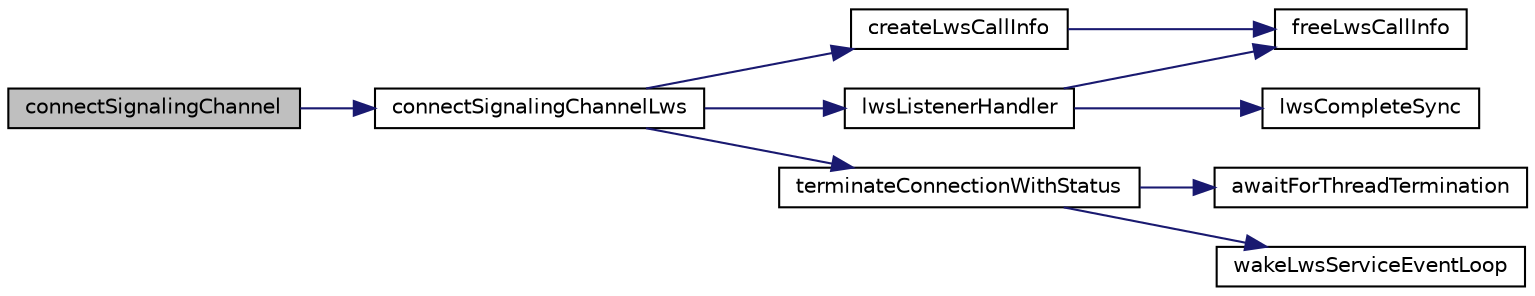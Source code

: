 digraph "connectSignalingChannel"
{
 // LATEX_PDF_SIZE
  edge [fontname="Helvetica",fontsize="10",labelfontname="Helvetica",labelfontsize="10"];
  node [fontname="Helvetica",fontsize="10",shape=record];
  rankdir="LR";
  Node1 [label="connectSignalingChannel",height=0.2,width=0.4,color="black", fillcolor="grey75", style="filled", fontcolor="black",tooltip=" "];
  Node1 -> Node2 [color="midnightblue",fontsize="10",style="solid",fontname="Helvetica"];
  Node2 [label="connectSignalingChannelLws",height=0.2,width=0.4,color="black", fillcolor="white", style="filled",URL="$LwsApiCalls_8c.html#ae1cea6c90bbf08edbab8a6e71231d41f",tooltip=" "];
  Node2 -> Node3 [color="midnightblue",fontsize="10",style="solid",fontname="Helvetica"];
  Node3 [label="createLwsCallInfo",height=0.2,width=0.4,color="black", fillcolor="white", style="filled",URL="$LwsApiCalls_8c.html#a988b3c6e00aa3e79fce24a41faeb772c",tooltip=" "];
  Node3 -> Node4 [color="midnightblue",fontsize="10",style="solid",fontname="Helvetica"];
  Node4 [label="freeLwsCallInfo",height=0.2,width=0.4,color="black", fillcolor="white", style="filled",URL="$LwsApiCalls_8c.html#a22be1d34eb8fe76e2872b23ea9f981d1",tooltip=" "];
  Node2 -> Node5 [color="midnightblue",fontsize="10",style="solid",fontname="Helvetica"];
  Node5 [label="lwsListenerHandler",height=0.2,width=0.4,color="black", fillcolor="white", style="filled",URL="$LwsApiCalls_8c.html#a95571c8796a32dd941d4e46accfb466d",tooltip=" "];
  Node5 -> Node4 [color="midnightblue",fontsize="10",style="solid",fontname="Helvetica"];
  Node5 -> Node6 [color="midnightblue",fontsize="10",style="solid",fontname="Helvetica"];
  Node6 [label="lwsCompleteSync",height=0.2,width=0.4,color="black", fillcolor="white", style="filled",URL="$LwsApiCalls_8c.html#a3c3cdd7608d37131d839bc47bd5de90b",tooltip=" "];
  Node2 -> Node7 [color="midnightblue",fontsize="10",style="solid",fontname="Helvetica"];
  Node7 [label="terminateConnectionWithStatus",height=0.2,width=0.4,color="black", fillcolor="white", style="filled",URL="$LwsApiCalls_8c.html#ae7928b7a5bf47cbdf2ccf753f1c1e8df",tooltip=" "];
  Node7 -> Node8 [color="midnightblue",fontsize="10",style="solid",fontname="Helvetica"];
  Node8 [label="awaitForThreadTermination",height=0.2,width=0.4,color="black", fillcolor="white", style="filled",URL="$Signaling_8c.html#a653edfffd5d129d08f5971d91f16fc5e",tooltip=" "];
  Node7 -> Node9 [color="midnightblue",fontsize="10",style="solid",fontname="Helvetica"];
  Node9 [label="wakeLwsServiceEventLoop",height=0.2,width=0.4,color="black", fillcolor="white", style="filled",URL="$LwsApiCalls_8c.html#a116aedb04e1b2e3c920d5b181477b11a",tooltip=" "];
}
